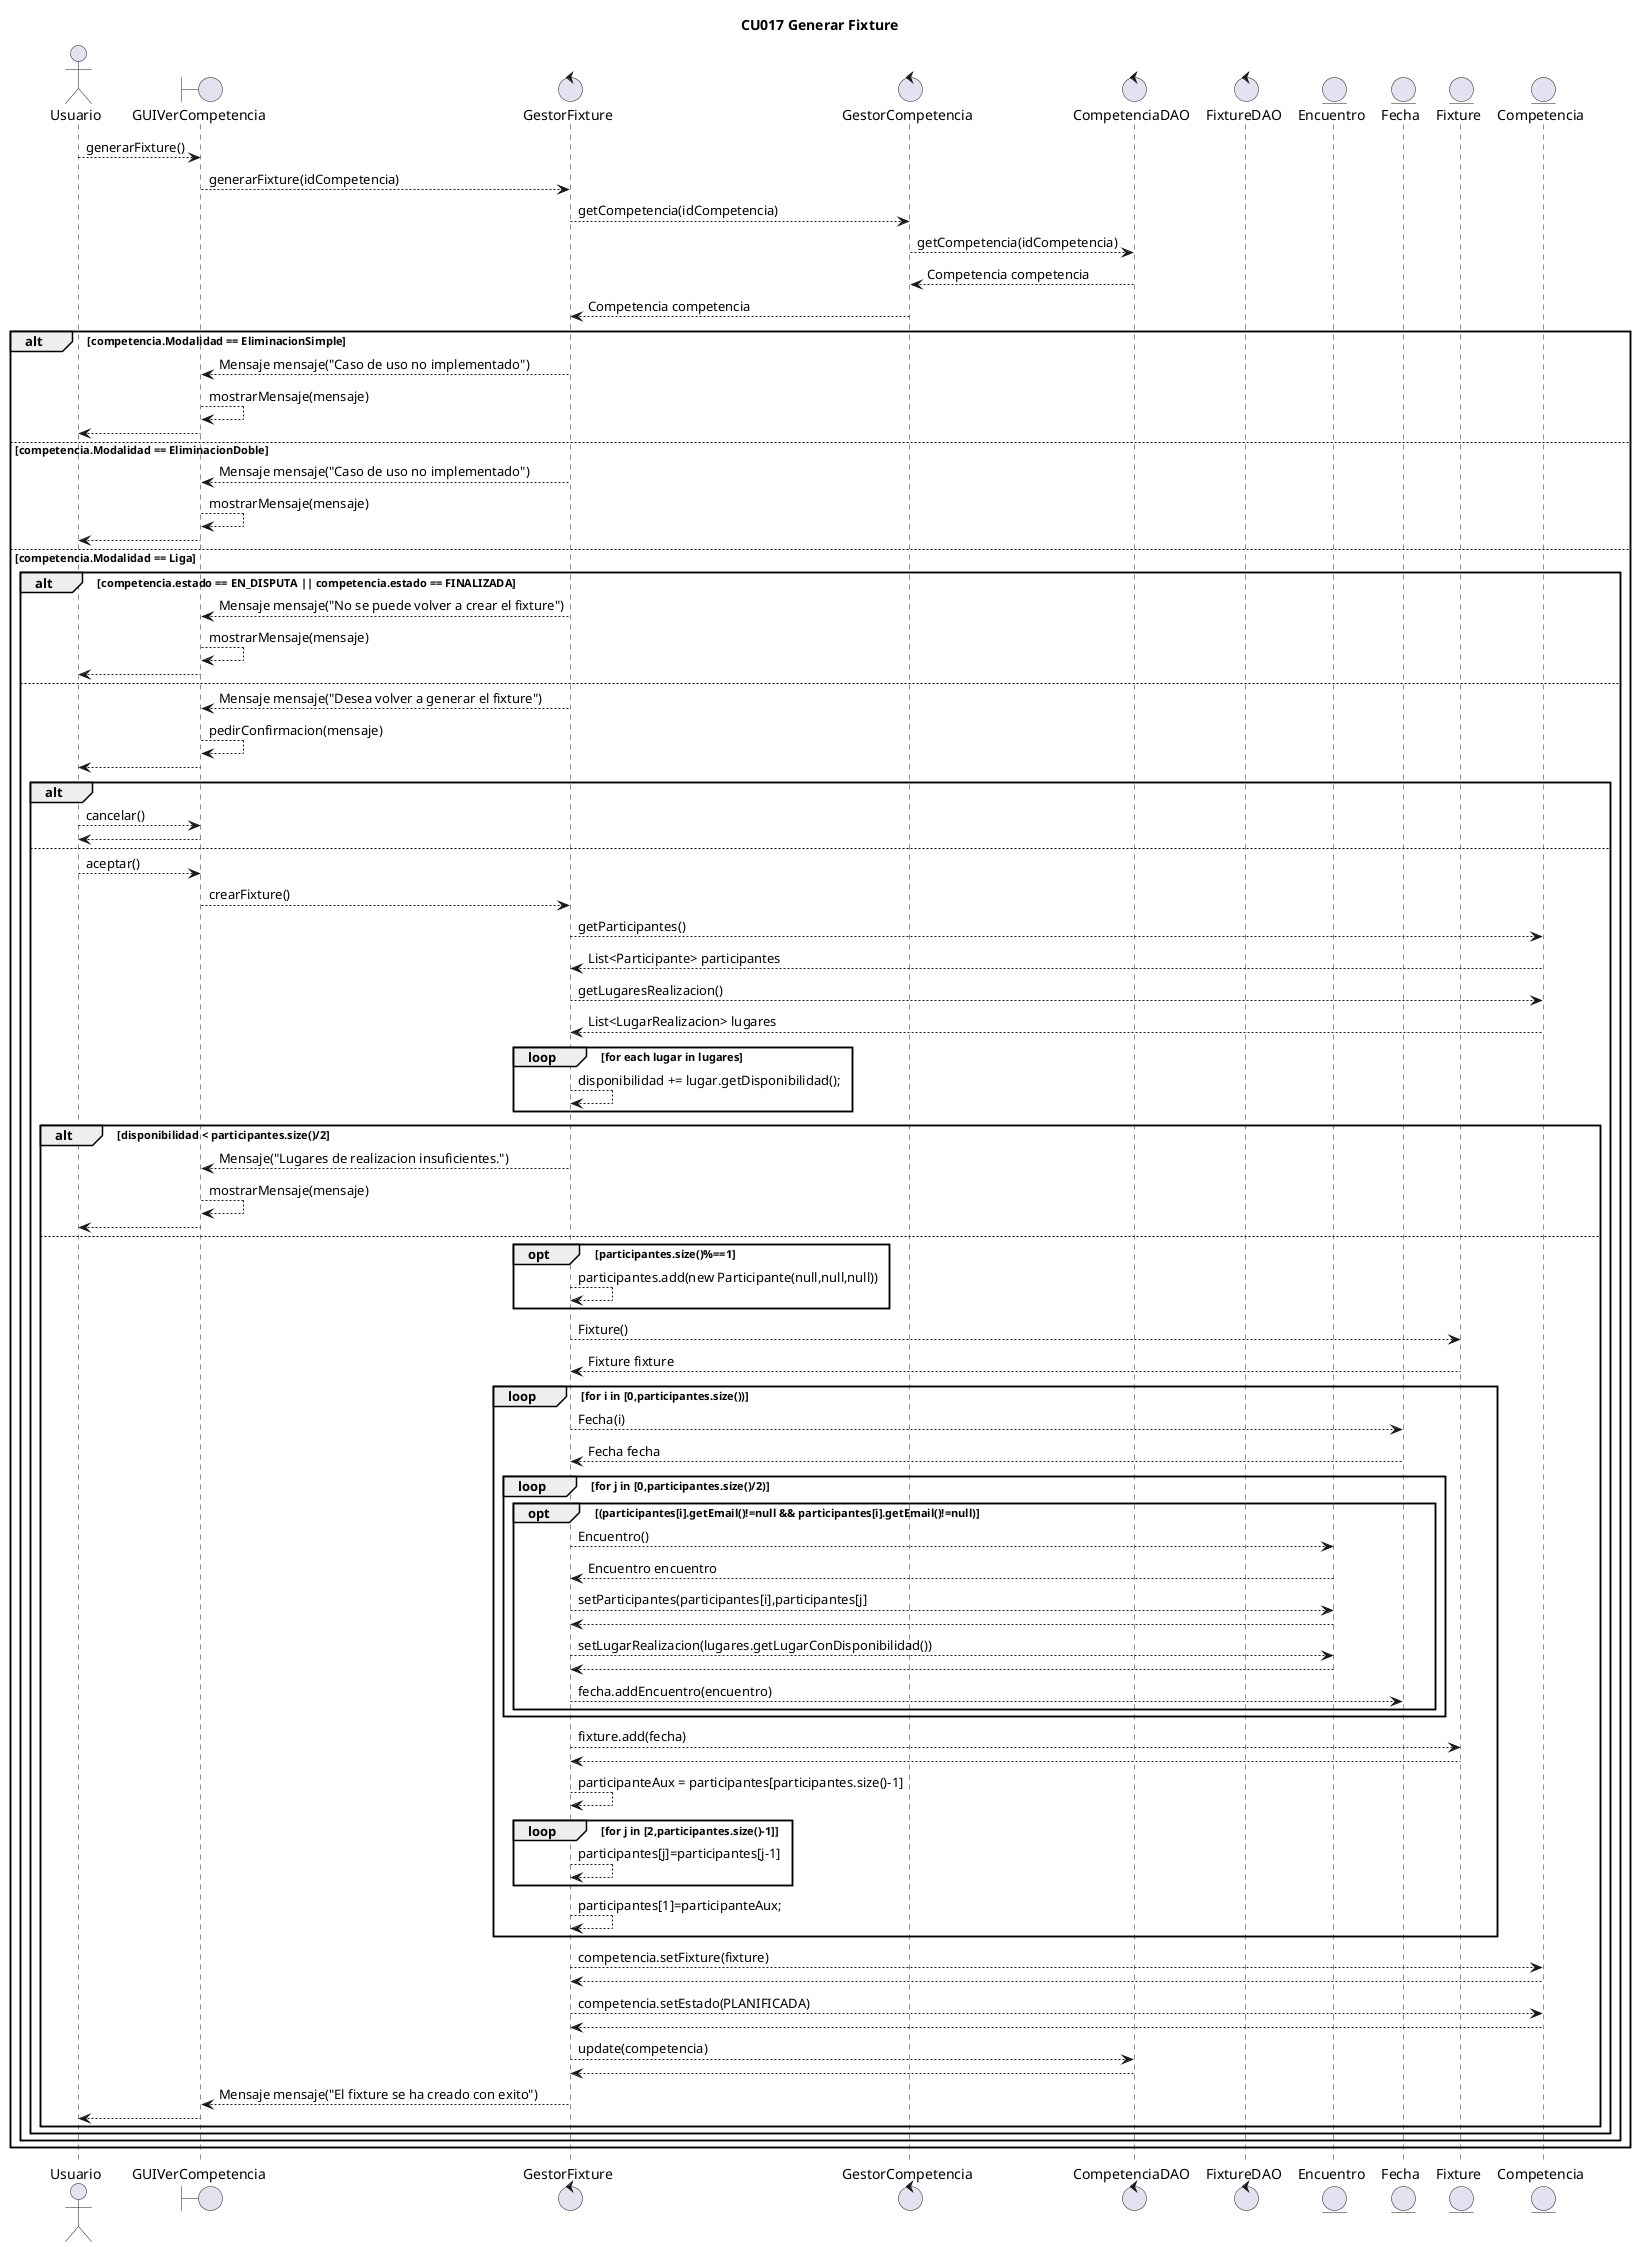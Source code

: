 @startuml
    title CU017 Generar Fixture
    actor Usuario as usr
    boundary GUIVerCompetencia as gvc
    control GestorFixture as gf
    control GestorCompetencia as gc
    control CompetenciaDAO as cd
    control FixtureDAO as fd

    entity Encuentro as en
    entity Fecha as fe
    entity Fixture as fi
    entity Competencia as compe

    usr --> gvc: generarFixture()
    gvc --> gf: generarFixture(idCompetencia)
    gf --> gc: getCompetencia(idCompetencia)
    gc --> cd: getCompetencia(idCompetencia)
    cd --> gc: Competencia competencia
    gc --> gf: Competencia competencia
    alt competencia.Modalidad == EliminacionSimple
        gf --> gvc: Mensaje mensaje("Caso de uso no implementado")
        gvc --> gvc: mostrarMensaje(mensaje)
        gvc --> usr:
    else competencia.Modalidad == EliminacionDoble
        gf --> gvc: Mensaje mensaje("Caso de uso no implementado")
        gvc --> gvc: mostrarMensaje(mensaje)
        gvc --> usr:
    else competencia.Modalidad == Liga
        alt competencia.estado == EN_DISPUTA || competencia.estado == FINALIZADA
            gf --> gvc: Mensaje mensaje("No se puede volver a crear el fixture")
            gvc --> gvc: mostrarMensaje(mensaje)
            gvc --> usr:
        else
            gf --> gvc: Mensaje mensaje("Desea volver a generar el fixture")
            gvc --> gvc: pedirConfirmacion(mensaje)
            gvc --> usr:

            alt
                usr --> gvc: cancelar()
                gvc --> usr:
            else
                usr --> gvc: aceptar()
                gvc --> gf: crearFixture()
                gf --> compe: getParticipantes()
                compe --> gf: List<Participante> participantes
                gf --> compe: getLugaresRealizacion()
                compe --> gf: List<LugarRealizacion> lugares
                
                loop for each lugar in lugares
                    gf --> gf: disponibilidad += lugar.getDisponibilidad();
                end

                alt disponibilidad < participantes.size()/2
                    gf --> gvc: Mensaje("Lugares de realizacion insuficientes.")
                    gvc --> gvc: mostrarMensaje(mensaje)
                    gvc --> usr:
                else
                    opt participantes.size()%==1
                        gf --> gf: participantes.add(new Participante(null,null,null))
                    end opt

                    gf --> fi: Fixture()
                    fi --> gf: Fixture fixture
                    
                    loop for i in [0,participantes.size())
                        gf --> fe: Fecha(i)
                        fe --> gf: Fecha fecha
                        loop for j in [0,participantes.size()/2)
                            opt (participantes[i].getEmail()!=null && participantes[i].getEmail()!=null)
                                gf --> en: Encuentro()
                                en --> gf: Encuentro encuentro
                                gf --> en: setParticipantes(participantes[i],participantes[j]
                                en --> gf:
                                gf --> en: setLugarRealizacion(lugares.getLugarConDisponibilidad())
                                en --> gf:
                                gf --> fe: fecha.addEncuentro(encuentro)
                            end opt
                        end loop
                        gf --> fi: fixture.add(fecha)
                        fi --> gf:

                        gf --> gf: participanteAux = participantes[participantes.size()-1]

                        loop for j in [2,participantes.size()-1]
                            gf-->gf: participantes[j]=participantes[j-1]
                        end loop
                        gf --> gf: participantes[1]=participanteAux;

                    end loop
                    
                    gf --> compe: competencia.setFixture(fixture)
                    compe --> gf:

                    gf --> compe: competencia.setEstado(PLANIFICADA)
                    compe --> gf:

                    gf --> cd: update(competencia)
                    cd --> gf:

                    gf --> gvc: Mensaje mensaje("El fixture se ha creado con exito")
                    gvc --> usr:
                end
            end
        end
    end

    
@enduml

